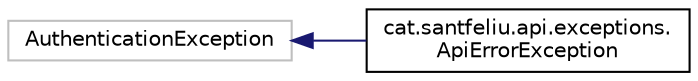 digraph "Graphical Class Hierarchy"
{
 // LATEX_PDF_SIZE
  edge [fontname="Helvetica",fontsize="10",labelfontname="Helvetica",labelfontsize="10"];
  node [fontname="Helvetica",fontsize="10",shape=record];
  rankdir="LR";
  Node55 [label="AuthenticationException",height=0.2,width=0.4,color="grey75", fillcolor="white", style="filled",tooltip=" "];
  Node55 -> Node0 [dir="back",color="midnightblue",fontsize="10",style="solid",fontname="Helvetica"];
  Node0 [label="cat.santfeliu.api.exceptions.\lApiErrorException",height=0.2,width=0.4,color="black", fillcolor="white", style="filled",URL="$classcat_1_1santfeliu_1_1api_1_1exceptions_1_1_api_error_exception.html",tooltip=" "];
}
